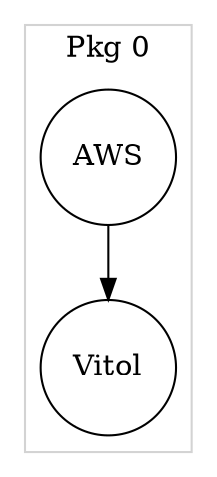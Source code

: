 digraph "Package Life Graph" {
	subgraph cluster_0 {
		styled=filled
		color=lightgray
		label="Pkg 0"
		00 [label=AWS shape=circle]
		01 [label=Vitol shape=circle]
		00 -> 01
	}
}
